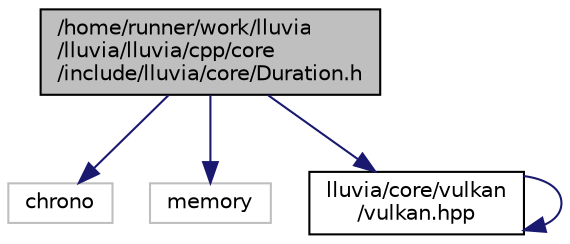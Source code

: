 digraph "/home/runner/work/lluvia/lluvia/lluvia/cpp/core/include/lluvia/core/Duration.h"
{
 // LATEX_PDF_SIZE
  edge [fontname="Helvetica",fontsize="10",labelfontname="Helvetica",labelfontsize="10"];
  node [fontname="Helvetica",fontsize="10",shape=record];
  Node1 [label="/home/runner/work/lluvia\l/lluvia/lluvia/cpp/core\l/include/lluvia/core/Duration.h",height=0.2,width=0.4,color="black", fillcolor="grey75", style="filled", fontcolor="black",tooltip="Duration class."];
  Node1 -> Node2 [color="midnightblue",fontsize="10",style="solid",fontname="Helvetica"];
  Node2 [label="chrono",height=0.2,width=0.4,color="grey75", fillcolor="white", style="filled",tooltip=" "];
  Node1 -> Node3 [color="midnightblue",fontsize="10",style="solid",fontname="Helvetica"];
  Node3 [label="memory",height=0.2,width=0.4,color="grey75", fillcolor="white", style="filled",tooltip=" "];
  Node1 -> Node4 [color="midnightblue",fontsize="10",style="solid",fontname="Helvetica"];
  Node4 [label="lluvia/core/vulkan\l/vulkan.hpp",height=0.2,width=0.4,color="black", fillcolor="white", style="filled",URL="$d5/ddf/vulkan_8hpp.html",tooltip=" "];
  Node4 -> Node4 [color="midnightblue",fontsize="10",style="solid",fontname="Helvetica"];
}
